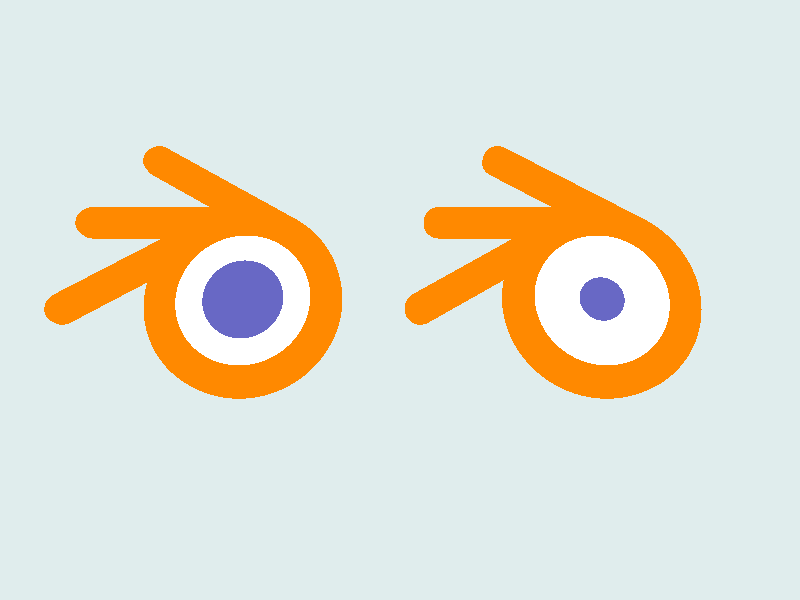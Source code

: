 #include "colors.inc"
#include "shapes.inc"

// 物体
#macro Eye(SIZE)
merge {
	object { Disk_Z scale<SIZE, SIZE, 0.1> pigment { color NavyBlue } }
	difference {
		object { Disk_Z scale<1.5, 1.5, 0.1> pigment { color White } }
		object { Disk_Z scale<SIZE, SIZE, 0.2> }
	}
}
#end
#declare L_disk = difference {
	object { Disk_Z scale<2.2, 2.2, 0.1> pigment { color OrangeRed } }
	object { Disk_Z scale<1.5, 1.5, 0.2> }
}
#declare Wing = merge {
	object { Cube scale<0.35, 1.8, 0.1>}
	object { Disk_Z scale<0.35, 0.35, 0.1> translate<0, 1.8, 0>}
	pigment { color OrangeRed}
	rotate<0, 0, 90>
	translate<-1.8, 1.85, 0>
}

#macro Icon(SIZE)
union {
	object { Eye(SIZE) }
	object { L_disk }
	object { Wing }
	object { Wing rotate<0, 0, 30>}
	object { Wing rotate<0, 0, 60>}
	rotate<0, 0, -30>
}
#end

object { Icon(0.9) translate<-4, 0, 0> }
object { Icon(0.5) translate<4, 0, 0> }


/*
// 座標軸
object { Cylinder_X scale 0.02 pigment{color Red} }    // x軸
object { Cylinder_Y scale 0.02 pigment{color Green} }  // y軸
object { Cylinder_Z scale 0.02 pigment{color Blue} }   // z軸
*/

// 背景
background { color LightBlue }

// 照明
light_source {
  <500, 800, -600>           // 照明の位置
  color White*2
  parallel point_at <0, 0, 0>
}

// カメラ
camera{
  location <-0.5, -4.0, -15.0>  // カメラの位置
  look_at <-0.5, 0.0, 0.0>    // カメラの注目する位置
  angle 60  		     // カメラの視野角
}

